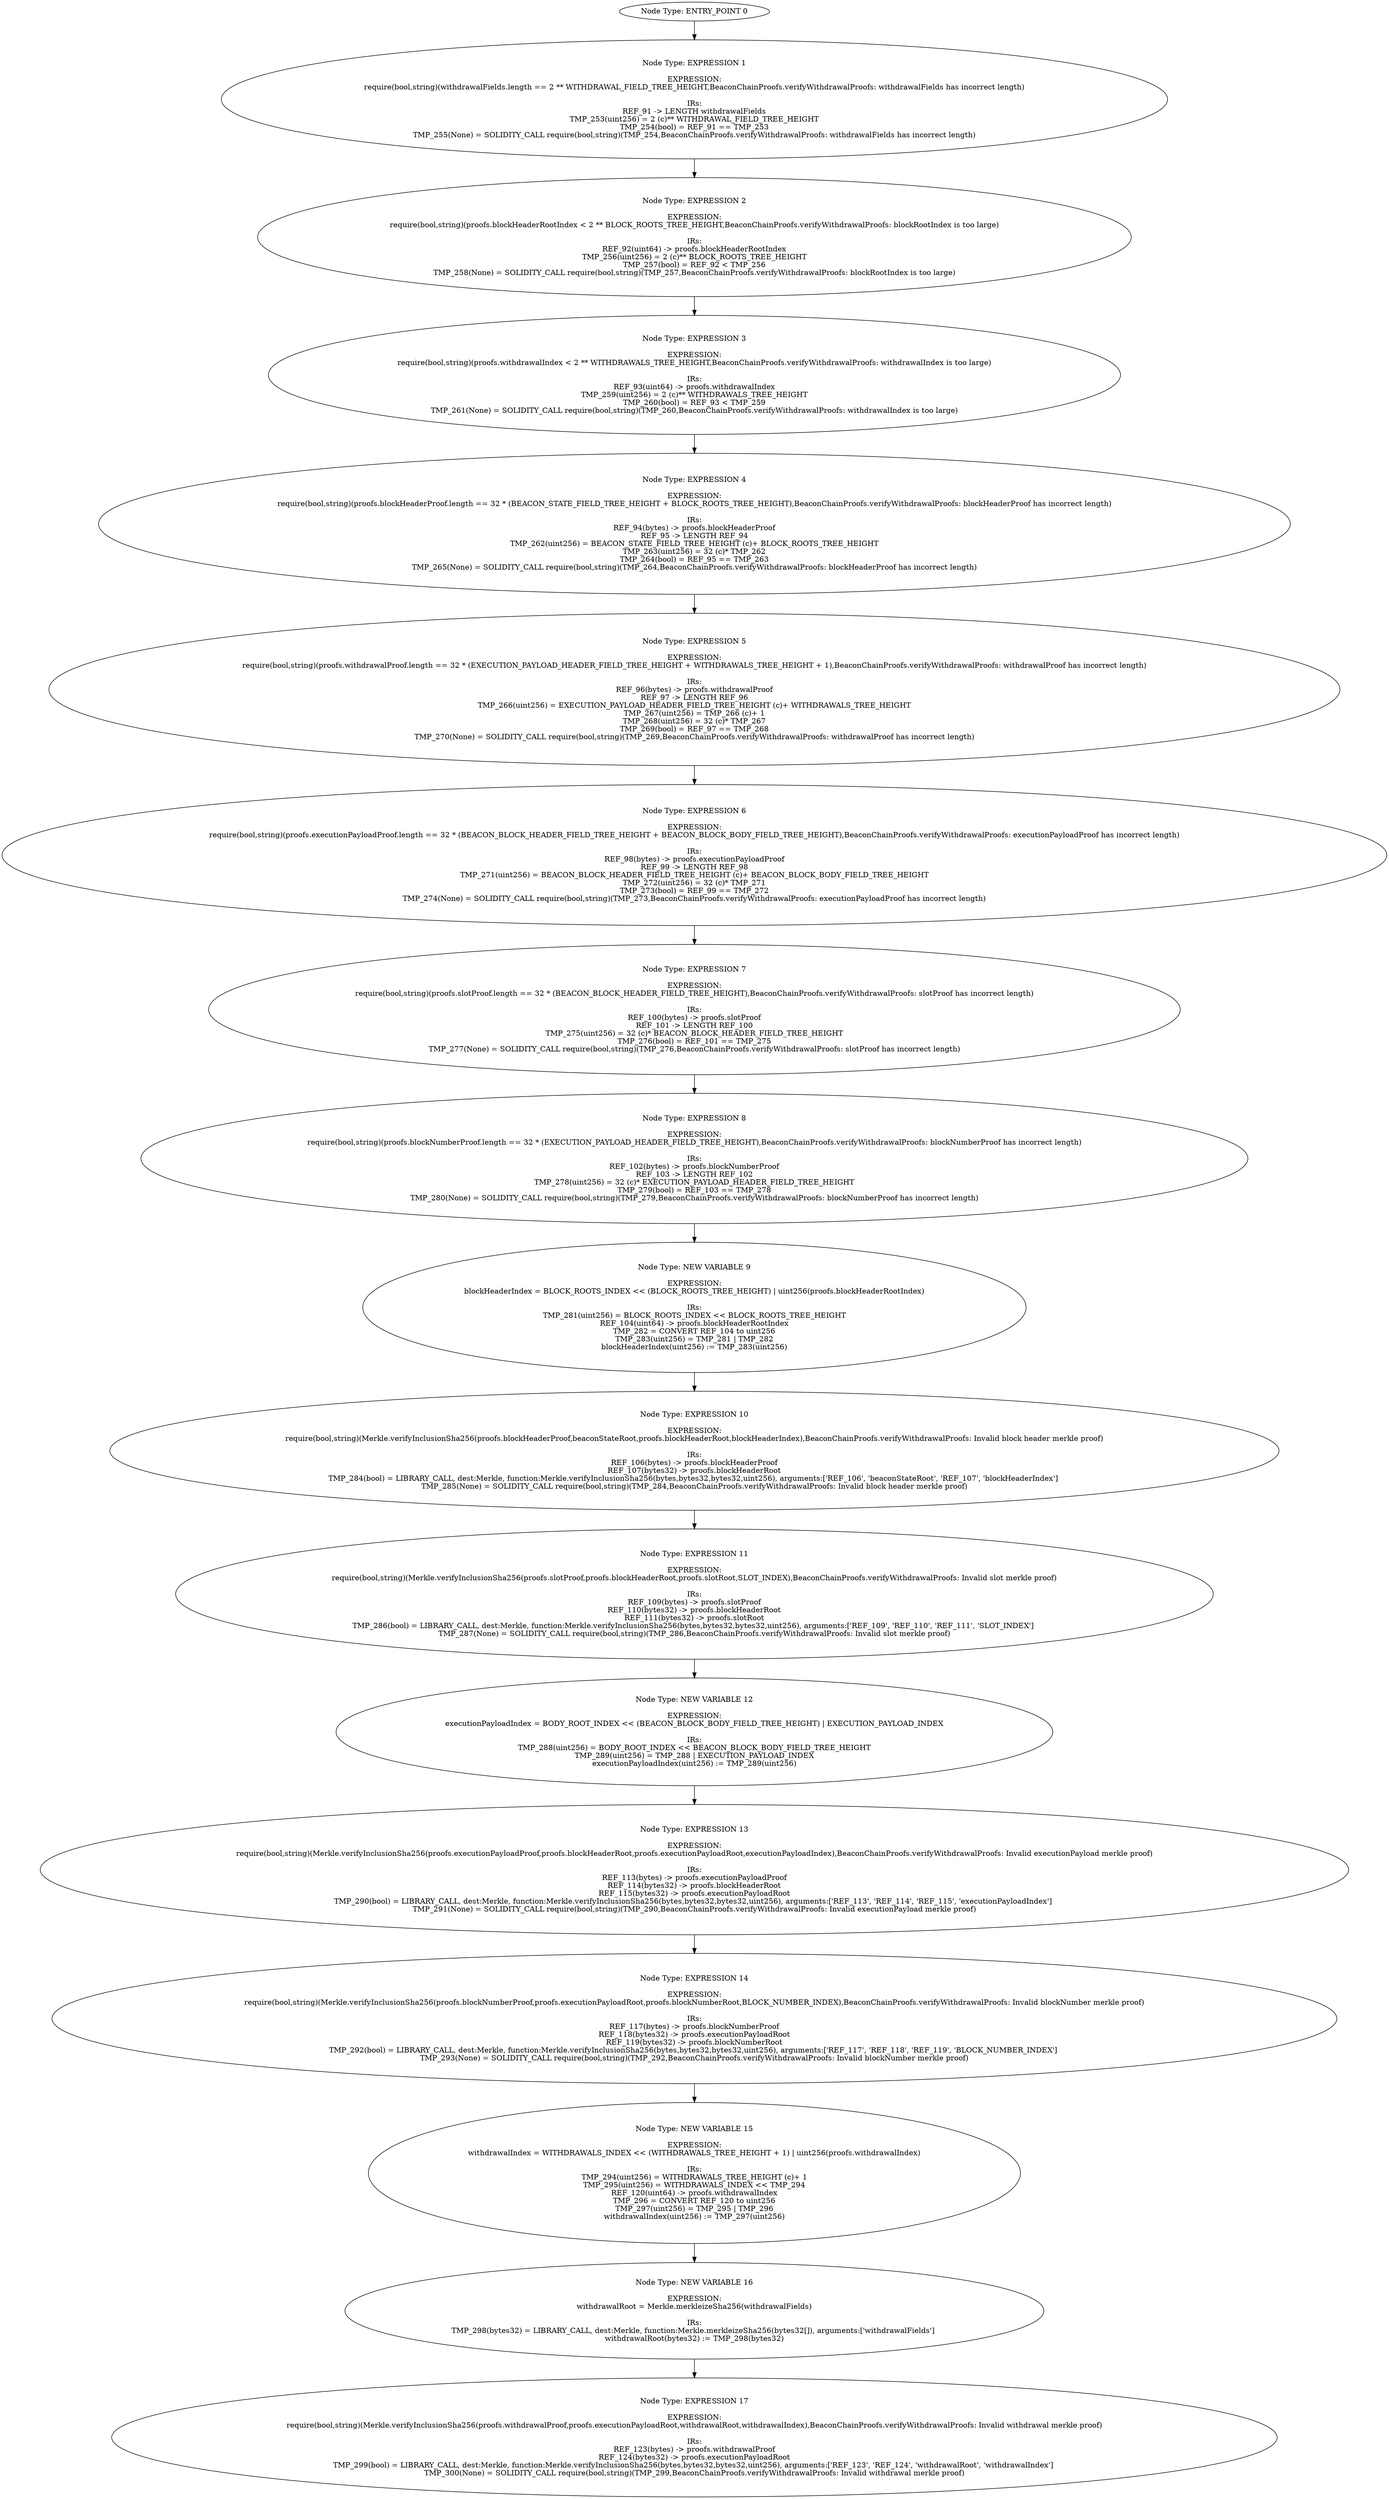 digraph{
0[label="Node Type: ENTRY_POINT 0
"];
0->1;
1[label="Node Type: EXPRESSION 1

EXPRESSION:
require(bool,string)(withdrawalFields.length == 2 ** WITHDRAWAL_FIELD_TREE_HEIGHT,BeaconChainProofs.verifyWithdrawalProofs: withdrawalFields has incorrect length)

IRs:
REF_91 -> LENGTH withdrawalFields
TMP_253(uint256) = 2 (c)** WITHDRAWAL_FIELD_TREE_HEIGHT
TMP_254(bool) = REF_91 == TMP_253
TMP_255(None) = SOLIDITY_CALL require(bool,string)(TMP_254,BeaconChainProofs.verifyWithdrawalProofs: withdrawalFields has incorrect length)"];
1->2;
2[label="Node Type: EXPRESSION 2

EXPRESSION:
require(bool,string)(proofs.blockHeaderRootIndex < 2 ** BLOCK_ROOTS_TREE_HEIGHT,BeaconChainProofs.verifyWithdrawalProofs: blockRootIndex is too large)

IRs:
REF_92(uint64) -> proofs.blockHeaderRootIndex
TMP_256(uint256) = 2 (c)** BLOCK_ROOTS_TREE_HEIGHT
TMP_257(bool) = REF_92 < TMP_256
TMP_258(None) = SOLIDITY_CALL require(bool,string)(TMP_257,BeaconChainProofs.verifyWithdrawalProofs: blockRootIndex is too large)"];
2->3;
3[label="Node Type: EXPRESSION 3

EXPRESSION:
require(bool,string)(proofs.withdrawalIndex < 2 ** WITHDRAWALS_TREE_HEIGHT,BeaconChainProofs.verifyWithdrawalProofs: withdrawalIndex is too large)

IRs:
REF_93(uint64) -> proofs.withdrawalIndex
TMP_259(uint256) = 2 (c)** WITHDRAWALS_TREE_HEIGHT
TMP_260(bool) = REF_93 < TMP_259
TMP_261(None) = SOLIDITY_CALL require(bool,string)(TMP_260,BeaconChainProofs.verifyWithdrawalProofs: withdrawalIndex is too large)"];
3->4;
4[label="Node Type: EXPRESSION 4

EXPRESSION:
require(bool,string)(proofs.blockHeaderProof.length == 32 * (BEACON_STATE_FIELD_TREE_HEIGHT + BLOCK_ROOTS_TREE_HEIGHT),BeaconChainProofs.verifyWithdrawalProofs: blockHeaderProof has incorrect length)

IRs:
REF_94(bytes) -> proofs.blockHeaderProof
REF_95 -> LENGTH REF_94
TMP_262(uint256) = BEACON_STATE_FIELD_TREE_HEIGHT (c)+ BLOCK_ROOTS_TREE_HEIGHT
TMP_263(uint256) = 32 (c)* TMP_262
TMP_264(bool) = REF_95 == TMP_263
TMP_265(None) = SOLIDITY_CALL require(bool,string)(TMP_264,BeaconChainProofs.verifyWithdrawalProofs: blockHeaderProof has incorrect length)"];
4->5;
5[label="Node Type: EXPRESSION 5

EXPRESSION:
require(bool,string)(proofs.withdrawalProof.length == 32 * (EXECUTION_PAYLOAD_HEADER_FIELD_TREE_HEIGHT + WITHDRAWALS_TREE_HEIGHT + 1),BeaconChainProofs.verifyWithdrawalProofs: withdrawalProof has incorrect length)

IRs:
REF_96(bytes) -> proofs.withdrawalProof
REF_97 -> LENGTH REF_96
TMP_266(uint256) = EXECUTION_PAYLOAD_HEADER_FIELD_TREE_HEIGHT (c)+ WITHDRAWALS_TREE_HEIGHT
TMP_267(uint256) = TMP_266 (c)+ 1
TMP_268(uint256) = 32 (c)* TMP_267
TMP_269(bool) = REF_97 == TMP_268
TMP_270(None) = SOLIDITY_CALL require(bool,string)(TMP_269,BeaconChainProofs.verifyWithdrawalProofs: withdrawalProof has incorrect length)"];
5->6;
6[label="Node Type: EXPRESSION 6

EXPRESSION:
require(bool,string)(proofs.executionPayloadProof.length == 32 * (BEACON_BLOCK_HEADER_FIELD_TREE_HEIGHT + BEACON_BLOCK_BODY_FIELD_TREE_HEIGHT),BeaconChainProofs.verifyWithdrawalProofs: executionPayloadProof has incorrect length)

IRs:
REF_98(bytes) -> proofs.executionPayloadProof
REF_99 -> LENGTH REF_98
TMP_271(uint256) = BEACON_BLOCK_HEADER_FIELD_TREE_HEIGHT (c)+ BEACON_BLOCK_BODY_FIELD_TREE_HEIGHT
TMP_272(uint256) = 32 (c)* TMP_271
TMP_273(bool) = REF_99 == TMP_272
TMP_274(None) = SOLIDITY_CALL require(bool,string)(TMP_273,BeaconChainProofs.verifyWithdrawalProofs: executionPayloadProof has incorrect length)"];
6->7;
7[label="Node Type: EXPRESSION 7

EXPRESSION:
require(bool,string)(proofs.slotProof.length == 32 * (BEACON_BLOCK_HEADER_FIELD_TREE_HEIGHT),BeaconChainProofs.verifyWithdrawalProofs: slotProof has incorrect length)

IRs:
REF_100(bytes) -> proofs.slotProof
REF_101 -> LENGTH REF_100
TMP_275(uint256) = 32 (c)* BEACON_BLOCK_HEADER_FIELD_TREE_HEIGHT
TMP_276(bool) = REF_101 == TMP_275
TMP_277(None) = SOLIDITY_CALL require(bool,string)(TMP_276,BeaconChainProofs.verifyWithdrawalProofs: slotProof has incorrect length)"];
7->8;
8[label="Node Type: EXPRESSION 8

EXPRESSION:
require(bool,string)(proofs.blockNumberProof.length == 32 * (EXECUTION_PAYLOAD_HEADER_FIELD_TREE_HEIGHT),BeaconChainProofs.verifyWithdrawalProofs: blockNumberProof has incorrect length)

IRs:
REF_102(bytes) -> proofs.blockNumberProof
REF_103 -> LENGTH REF_102
TMP_278(uint256) = 32 (c)* EXECUTION_PAYLOAD_HEADER_FIELD_TREE_HEIGHT
TMP_279(bool) = REF_103 == TMP_278
TMP_280(None) = SOLIDITY_CALL require(bool,string)(TMP_279,BeaconChainProofs.verifyWithdrawalProofs: blockNumberProof has incorrect length)"];
8->9;
9[label="Node Type: NEW VARIABLE 9

EXPRESSION:
blockHeaderIndex = BLOCK_ROOTS_INDEX << (BLOCK_ROOTS_TREE_HEIGHT) | uint256(proofs.blockHeaderRootIndex)

IRs:
TMP_281(uint256) = BLOCK_ROOTS_INDEX << BLOCK_ROOTS_TREE_HEIGHT
REF_104(uint64) -> proofs.blockHeaderRootIndex
TMP_282 = CONVERT REF_104 to uint256
TMP_283(uint256) = TMP_281 | TMP_282
blockHeaderIndex(uint256) := TMP_283(uint256)"];
9->10;
10[label="Node Type: EXPRESSION 10

EXPRESSION:
require(bool,string)(Merkle.verifyInclusionSha256(proofs.blockHeaderProof,beaconStateRoot,proofs.blockHeaderRoot,blockHeaderIndex),BeaconChainProofs.verifyWithdrawalProofs: Invalid block header merkle proof)

IRs:
REF_106(bytes) -> proofs.blockHeaderProof
REF_107(bytes32) -> proofs.blockHeaderRoot
TMP_284(bool) = LIBRARY_CALL, dest:Merkle, function:Merkle.verifyInclusionSha256(bytes,bytes32,bytes32,uint256), arguments:['REF_106', 'beaconStateRoot', 'REF_107', 'blockHeaderIndex'] 
TMP_285(None) = SOLIDITY_CALL require(bool,string)(TMP_284,BeaconChainProofs.verifyWithdrawalProofs: Invalid block header merkle proof)"];
10->11;
11[label="Node Type: EXPRESSION 11

EXPRESSION:
require(bool,string)(Merkle.verifyInclusionSha256(proofs.slotProof,proofs.blockHeaderRoot,proofs.slotRoot,SLOT_INDEX),BeaconChainProofs.verifyWithdrawalProofs: Invalid slot merkle proof)

IRs:
REF_109(bytes) -> proofs.slotProof
REF_110(bytes32) -> proofs.blockHeaderRoot
REF_111(bytes32) -> proofs.slotRoot
TMP_286(bool) = LIBRARY_CALL, dest:Merkle, function:Merkle.verifyInclusionSha256(bytes,bytes32,bytes32,uint256), arguments:['REF_109', 'REF_110', 'REF_111', 'SLOT_INDEX'] 
TMP_287(None) = SOLIDITY_CALL require(bool,string)(TMP_286,BeaconChainProofs.verifyWithdrawalProofs: Invalid slot merkle proof)"];
11->12;
12[label="Node Type: NEW VARIABLE 12

EXPRESSION:
executionPayloadIndex = BODY_ROOT_INDEX << (BEACON_BLOCK_BODY_FIELD_TREE_HEIGHT) | EXECUTION_PAYLOAD_INDEX

IRs:
TMP_288(uint256) = BODY_ROOT_INDEX << BEACON_BLOCK_BODY_FIELD_TREE_HEIGHT
TMP_289(uint256) = TMP_288 | EXECUTION_PAYLOAD_INDEX
executionPayloadIndex(uint256) := TMP_289(uint256)"];
12->13;
13[label="Node Type: EXPRESSION 13

EXPRESSION:
require(bool,string)(Merkle.verifyInclusionSha256(proofs.executionPayloadProof,proofs.blockHeaderRoot,proofs.executionPayloadRoot,executionPayloadIndex),BeaconChainProofs.verifyWithdrawalProofs: Invalid executionPayload merkle proof)

IRs:
REF_113(bytes) -> proofs.executionPayloadProof
REF_114(bytes32) -> proofs.blockHeaderRoot
REF_115(bytes32) -> proofs.executionPayloadRoot
TMP_290(bool) = LIBRARY_CALL, dest:Merkle, function:Merkle.verifyInclusionSha256(bytes,bytes32,bytes32,uint256), arguments:['REF_113', 'REF_114', 'REF_115', 'executionPayloadIndex'] 
TMP_291(None) = SOLIDITY_CALL require(bool,string)(TMP_290,BeaconChainProofs.verifyWithdrawalProofs: Invalid executionPayload merkle proof)"];
13->14;
14[label="Node Type: EXPRESSION 14

EXPRESSION:
require(bool,string)(Merkle.verifyInclusionSha256(proofs.blockNumberProof,proofs.executionPayloadRoot,proofs.blockNumberRoot,BLOCK_NUMBER_INDEX),BeaconChainProofs.verifyWithdrawalProofs: Invalid blockNumber merkle proof)

IRs:
REF_117(bytes) -> proofs.blockNumberProof
REF_118(bytes32) -> proofs.executionPayloadRoot
REF_119(bytes32) -> proofs.blockNumberRoot
TMP_292(bool) = LIBRARY_CALL, dest:Merkle, function:Merkle.verifyInclusionSha256(bytes,bytes32,bytes32,uint256), arguments:['REF_117', 'REF_118', 'REF_119', 'BLOCK_NUMBER_INDEX'] 
TMP_293(None) = SOLIDITY_CALL require(bool,string)(TMP_292,BeaconChainProofs.verifyWithdrawalProofs: Invalid blockNumber merkle proof)"];
14->15;
15[label="Node Type: NEW VARIABLE 15

EXPRESSION:
withdrawalIndex = WITHDRAWALS_INDEX << (WITHDRAWALS_TREE_HEIGHT + 1) | uint256(proofs.withdrawalIndex)

IRs:
TMP_294(uint256) = WITHDRAWALS_TREE_HEIGHT (c)+ 1
TMP_295(uint256) = WITHDRAWALS_INDEX << TMP_294
REF_120(uint64) -> proofs.withdrawalIndex
TMP_296 = CONVERT REF_120 to uint256
TMP_297(uint256) = TMP_295 | TMP_296
withdrawalIndex(uint256) := TMP_297(uint256)"];
15->16;
16[label="Node Type: NEW VARIABLE 16

EXPRESSION:
withdrawalRoot = Merkle.merkleizeSha256(withdrawalFields)

IRs:
TMP_298(bytes32) = LIBRARY_CALL, dest:Merkle, function:Merkle.merkleizeSha256(bytes32[]), arguments:['withdrawalFields'] 
withdrawalRoot(bytes32) := TMP_298(bytes32)"];
16->17;
17[label="Node Type: EXPRESSION 17

EXPRESSION:
require(bool,string)(Merkle.verifyInclusionSha256(proofs.withdrawalProof,proofs.executionPayloadRoot,withdrawalRoot,withdrawalIndex),BeaconChainProofs.verifyWithdrawalProofs: Invalid withdrawal merkle proof)

IRs:
REF_123(bytes) -> proofs.withdrawalProof
REF_124(bytes32) -> proofs.executionPayloadRoot
TMP_299(bool) = LIBRARY_CALL, dest:Merkle, function:Merkle.verifyInclusionSha256(bytes,bytes32,bytes32,uint256), arguments:['REF_123', 'REF_124', 'withdrawalRoot', 'withdrawalIndex'] 
TMP_300(None) = SOLIDITY_CALL require(bool,string)(TMP_299,BeaconChainProofs.verifyWithdrawalProofs: Invalid withdrawal merkle proof)"];
}

